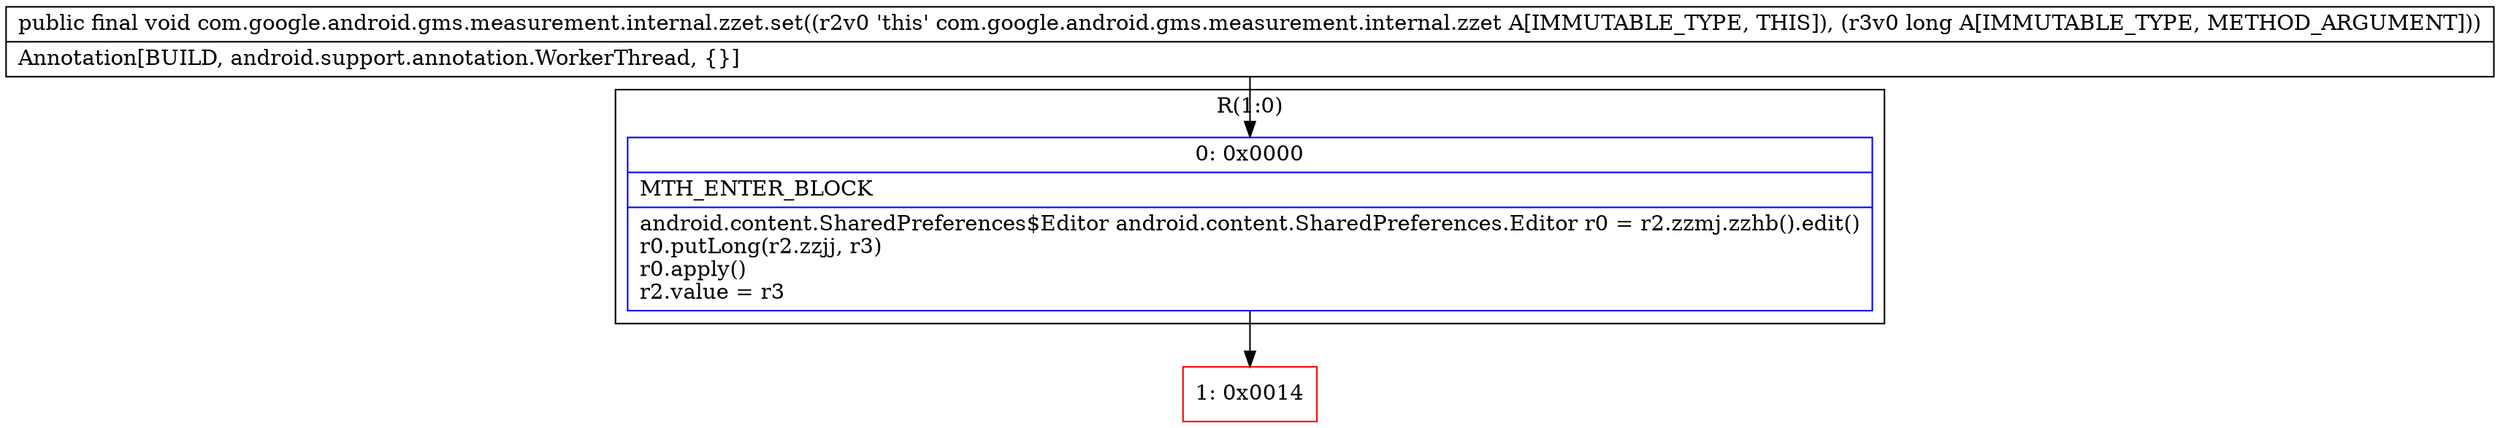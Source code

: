 digraph "CFG forcom.google.android.gms.measurement.internal.zzet.set(J)V" {
subgraph cluster_Region_1500579525 {
label = "R(1:0)";
node [shape=record,color=blue];
Node_0 [shape=record,label="{0\:\ 0x0000|MTH_ENTER_BLOCK\l|android.content.SharedPreferences$Editor android.content.SharedPreferences.Editor r0 = r2.zzmj.zzhb().edit()\lr0.putLong(r2.zzjj, r3)\lr0.apply()\lr2.value = r3\l}"];
}
Node_1 [shape=record,color=red,label="{1\:\ 0x0014}"];
MethodNode[shape=record,label="{public final void com.google.android.gms.measurement.internal.zzet.set((r2v0 'this' com.google.android.gms.measurement.internal.zzet A[IMMUTABLE_TYPE, THIS]), (r3v0 long A[IMMUTABLE_TYPE, METHOD_ARGUMENT]))  | Annotation[BUILD, android.support.annotation.WorkerThread, \{\}]\l}"];
MethodNode -> Node_0;
Node_0 -> Node_1;
}

